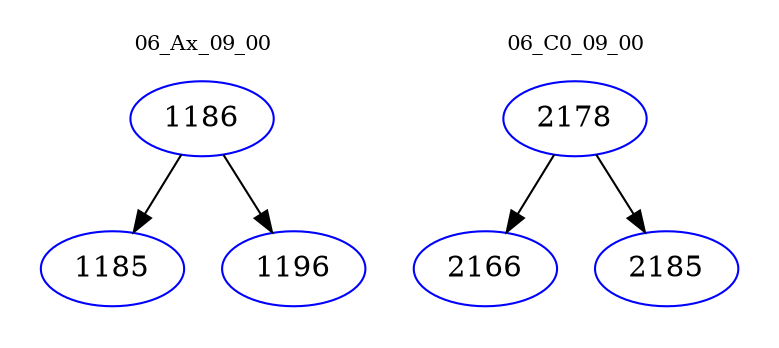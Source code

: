 digraph{
subgraph cluster_0 {
color = white
label = "06_Ax_09_00";
fontsize=10;
T0_1186 [label="1186", color="blue"]
T0_1186 -> T0_1185 [color="black"]
T0_1185 [label="1185", color="blue"]
T0_1186 -> T0_1196 [color="black"]
T0_1196 [label="1196", color="blue"]
}
subgraph cluster_1 {
color = white
label = "06_C0_09_00";
fontsize=10;
T1_2178 [label="2178", color="blue"]
T1_2178 -> T1_2166 [color="black"]
T1_2166 [label="2166", color="blue"]
T1_2178 -> T1_2185 [color="black"]
T1_2185 [label="2185", color="blue"]
}
}
